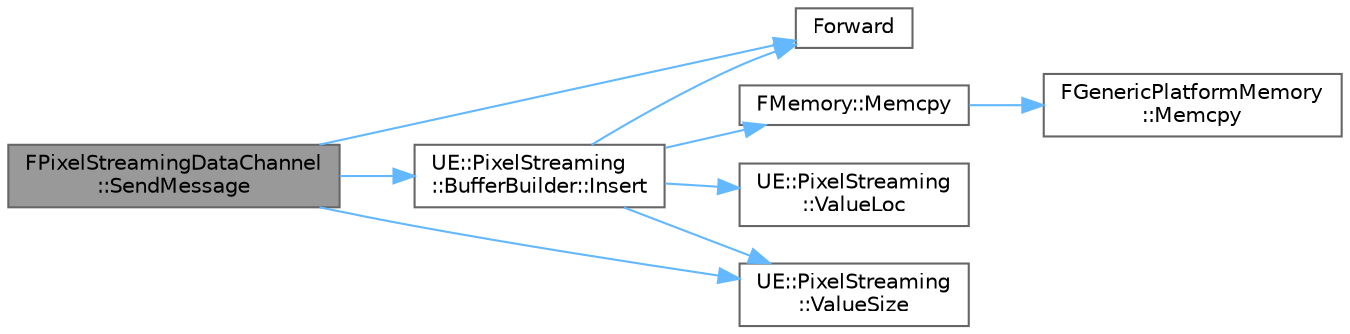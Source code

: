 digraph "FPixelStreamingDataChannel::SendMessage"
{
 // INTERACTIVE_SVG=YES
 // LATEX_PDF_SIZE
  bgcolor="transparent";
  edge [fontname=Helvetica,fontsize=10,labelfontname=Helvetica,labelfontsize=10];
  node [fontname=Helvetica,fontsize=10,shape=box,height=0.2,width=0.4];
  rankdir="LR";
  Node1 [id="Node000001",label="FPixelStreamingDataChannel\l::SendMessage",height=0.2,width=0.4,color="gray40", fillcolor="grey60", style="filled", fontcolor="black",tooltip="Sends a series of arguments to the data channel with the given type."];
  Node1 -> Node2 [id="edge1_Node000001_Node000002",color="steelblue1",style="solid",tooltip=" "];
  Node2 [id="Node000002",label="Forward",height=0.2,width=0.4,color="grey40", fillcolor="white", style="filled",URL="$d4/d24/UnrealTemplate_8h.html#a68f280c1d561a8899a1e9e3ea8405d00",tooltip="Forward will cast a reference to an rvalue reference."];
  Node1 -> Node3 [id="edge2_Node000001_Node000003",color="steelblue1",style="solid",tooltip=" "];
  Node3 [id="Node000003",label="UE::PixelStreaming\l::BufferBuilder::Insert",height=0.2,width=0.4,color="grey40", fillcolor="white", style="filled",URL="$df/db2/structUE_1_1PixelStreaming_1_1BufferBuilder.html#a3faa94e422604eecf09d0af223978111",tooltip=" "];
  Node3 -> Node2 [id="edge3_Node000003_Node000002",color="steelblue1",style="solid",tooltip=" "];
  Node3 -> Node4 [id="edge4_Node000003_Node000004",color="steelblue1",style="solid",tooltip=" "];
  Node4 [id="Node000004",label="FMemory::Memcpy",height=0.2,width=0.4,color="grey40", fillcolor="white", style="filled",URL="$de/d4a/structFMemory.html#af5c0a2f1987809876d6d72269851e89c",tooltip=" "];
  Node4 -> Node5 [id="edge5_Node000004_Node000005",color="steelblue1",style="solid",tooltip=" "];
  Node5 [id="Node000005",label="FGenericPlatformMemory\l::Memcpy",height=0.2,width=0.4,color="grey40", fillcolor="white", style="filled",URL="$d3/dfd/structFGenericPlatformMemory.html#a13ca9511967a7af8d1c2c3beab1208e2",tooltip=" "];
  Node3 -> Node6 [id="edge6_Node000003_Node000006",color="steelblue1",style="solid",tooltip=" "];
  Node6 [id="Node000006",label="UE::PixelStreaming\l::ValueLoc",height=0.2,width=0.4,color="grey40", fillcolor="white", style="filled",URL="$d7/d48/namespaceUE_1_1PixelStreaming.html#a24952634e9a68d8cb080f12a8574b23e",tooltip=" "];
  Node3 -> Node7 [id="edge7_Node000003_Node000007",color="steelblue1",style="solid",tooltip=" "];
  Node7 [id="Node000007",label="UE::PixelStreaming\l::ValueSize",height=0.2,width=0.4,color="grey40", fillcolor="white", style="filled",URL="$d7/d48/namespaceUE_1_1PixelStreaming.html#a0e0b0c13bf5b689605257ae61ef79fbf",tooltip=" "];
  Node1 -> Node7 [id="edge8_Node000001_Node000007",color="steelblue1",style="solid",tooltip=" "];
}
